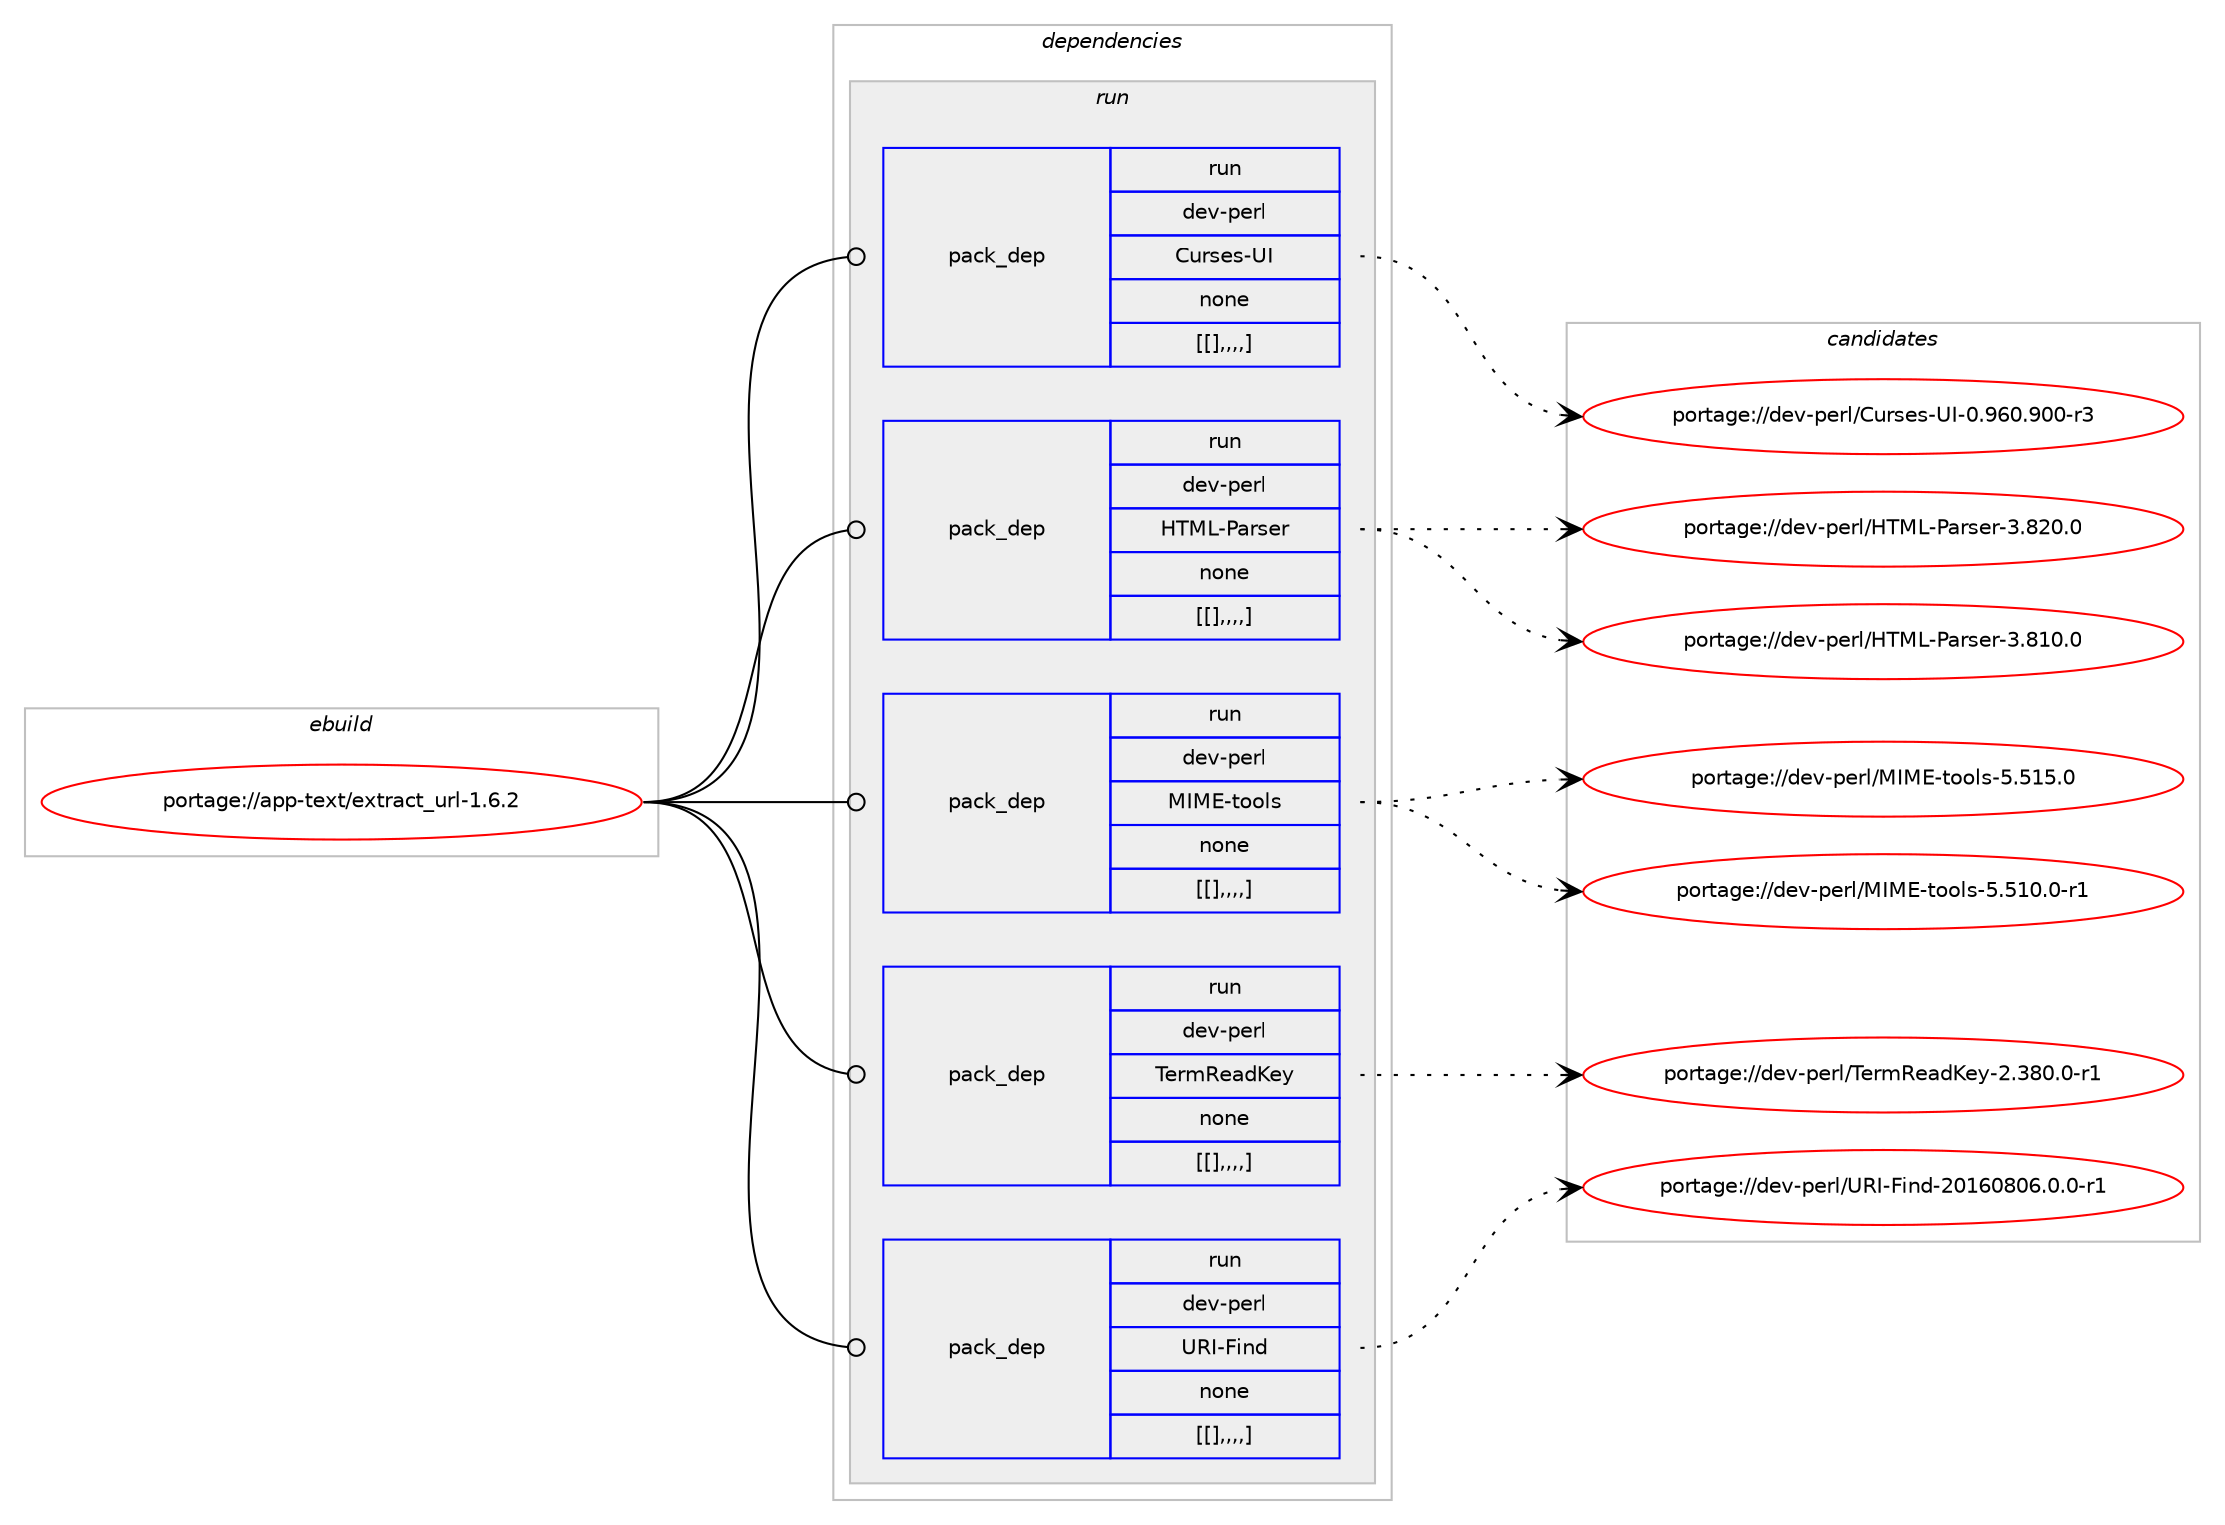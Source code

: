 digraph prolog {

# *************
# Graph options
# *************

newrank=true;
concentrate=true;
compound=true;
graph [rankdir=LR,fontname=Helvetica,fontsize=10,ranksep=1.5];#, ranksep=2.5, nodesep=0.2];
edge  [arrowhead=vee];
node  [fontname=Helvetica,fontsize=10];

# **********
# The ebuild
# **********

subgraph cluster_leftcol {
color=gray;
label=<<i>ebuild</i>>;
id [label="portage://app-text/extract_url-1.6.2", color=red, width=4, href="../app-text/extract_url-1.6.2.svg"];
}

# ****************
# The dependencies
# ****************

subgraph cluster_midcol {
color=gray;
label=<<i>dependencies</i>>;
subgraph cluster_compile {
fillcolor="#eeeeee";
style=filled;
label=<<i>compile</i>>;
}
subgraph cluster_compileandrun {
fillcolor="#eeeeee";
style=filled;
label=<<i>compile and run</i>>;
}
subgraph cluster_run {
fillcolor="#eeeeee";
style=filled;
label=<<i>run</i>>;
subgraph pack39621 {
dependency55221 [label=<<TABLE BORDER="0" CELLBORDER="1" CELLSPACING="0" CELLPADDING="4" WIDTH="220"><TR><TD ROWSPAN="6" CELLPADDING="30">pack_dep</TD></TR><TR><TD WIDTH="110">run</TD></TR><TR><TD>dev-perl</TD></TR><TR><TD>Curses-UI</TD></TR><TR><TD>none</TD></TR><TR><TD>[[],,,,]</TD></TR></TABLE>>, shape=none, color=blue];
}
id:e -> dependency55221:w [weight=20,style="solid",arrowhead="odot"];
subgraph pack39622 {
dependency55222 [label=<<TABLE BORDER="0" CELLBORDER="1" CELLSPACING="0" CELLPADDING="4" WIDTH="220"><TR><TD ROWSPAN="6" CELLPADDING="30">pack_dep</TD></TR><TR><TD WIDTH="110">run</TD></TR><TR><TD>dev-perl</TD></TR><TR><TD>HTML-Parser</TD></TR><TR><TD>none</TD></TR><TR><TD>[[],,,,]</TD></TR></TABLE>>, shape=none, color=blue];
}
id:e -> dependency55222:w [weight=20,style="solid",arrowhead="odot"];
subgraph pack39623 {
dependency55223 [label=<<TABLE BORDER="0" CELLBORDER="1" CELLSPACING="0" CELLPADDING="4" WIDTH="220"><TR><TD ROWSPAN="6" CELLPADDING="30">pack_dep</TD></TR><TR><TD WIDTH="110">run</TD></TR><TR><TD>dev-perl</TD></TR><TR><TD>MIME-tools</TD></TR><TR><TD>none</TD></TR><TR><TD>[[],,,,]</TD></TR></TABLE>>, shape=none, color=blue];
}
id:e -> dependency55223:w [weight=20,style="solid",arrowhead="odot"];
subgraph pack39624 {
dependency55224 [label=<<TABLE BORDER="0" CELLBORDER="1" CELLSPACING="0" CELLPADDING="4" WIDTH="220"><TR><TD ROWSPAN="6" CELLPADDING="30">pack_dep</TD></TR><TR><TD WIDTH="110">run</TD></TR><TR><TD>dev-perl</TD></TR><TR><TD>TermReadKey</TD></TR><TR><TD>none</TD></TR><TR><TD>[[],,,,]</TD></TR></TABLE>>, shape=none, color=blue];
}
id:e -> dependency55224:w [weight=20,style="solid",arrowhead="odot"];
subgraph pack39625 {
dependency55225 [label=<<TABLE BORDER="0" CELLBORDER="1" CELLSPACING="0" CELLPADDING="4" WIDTH="220"><TR><TD ROWSPAN="6" CELLPADDING="30">pack_dep</TD></TR><TR><TD WIDTH="110">run</TD></TR><TR><TD>dev-perl</TD></TR><TR><TD>URI-Find</TD></TR><TR><TD>none</TD></TR><TR><TD>[[],,,,]</TD></TR></TABLE>>, shape=none, color=blue];
}
id:e -> dependency55225:w [weight=20,style="solid",arrowhead="odot"];
}
}

# **************
# The candidates
# **************

subgraph cluster_choices {
rank=same;
color=gray;
label=<<i>candidates</i>>;

subgraph choice39621 {
color=black;
nodesep=1;
choice100101118451121011141084767117114115101115458573454846575448465748484511451 [label="portage://dev-perl/Curses-UI-0.960.900-r3", color=red, width=4,href="../dev-perl/Curses-UI-0.960.900-r3.svg"];
dependency55221:e -> choice100101118451121011141084767117114115101115458573454846575448465748484511451:w [style=dotted,weight="100"];
}
subgraph choice39622 {
color=black;
nodesep=1;
choice1001011184511210111410847728477764580971141151011144551465650484648 [label="portage://dev-perl/HTML-Parser-3.820.0", color=red, width=4,href="../dev-perl/HTML-Parser-3.820.0.svg"];
choice1001011184511210111410847728477764580971141151011144551465649484648 [label="portage://dev-perl/HTML-Parser-3.810.0", color=red, width=4,href="../dev-perl/HTML-Parser-3.810.0.svg"];
dependency55222:e -> choice1001011184511210111410847728477764580971141151011144551465650484648:w [style=dotted,weight="100"];
dependency55222:e -> choice1001011184511210111410847728477764580971141151011144551465649484648:w [style=dotted,weight="100"];
}
subgraph choice39623 {
color=black;
nodesep=1;
choice100101118451121011141084777737769451161111111081154553465349534648 [label="portage://dev-perl/MIME-tools-5.515.0", color=red, width=4,href="../dev-perl/MIME-tools-5.515.0.svg"];
choice1001011184511210111410847777377694511611111110811545534653494846484511449 [label="portage://dev-perl/MIME-tools-5.510.0-r1", color=red, width=4,href="../dev-perl/MIME-tools-5.510.0-r1.svg"];
dependency55223:e -> choice100101118451121011141084777737769451161111111081154553465349534648:w [style=dotted,weight="100"];
dependency55223:e -> choice1001011184511210111410847777377694511611111110811545534653494846484511449:w [style=dotted,weight="100"];
}
subgraph choice39624 {
color=black;
nodesep=1;
choice10010111845112101114108478410111410982101971007510112145504651564846484511449 [label="portage://dev-perl/TermReadKey-2.380.0-r1", color=red, width=4,href="../dev-perl/TermReadKey-2.380.0-r1.svg"];
dependency55224:e -> choice10010111845112101114108478410111410982101971007510112145504651564846484511449:w [style=dotted,weight="100"];
}
subgraph choice39625 {
color=black;
nodesep=1;
choice10010111845112101114108478582734570105110100455048495448564854464846484511449 [label="portage://dev-perl/URI-Find-20160806.0.0-r1", color=red, width=4,href="../dev-perl/URI-Find-20160806.0.0-r1.svg"];
dependency55225:e -> choice10010111845112101114108478582734570105110100455048495448564854464846484511449:w [style=dotted,weight="100"];
}
}

}
